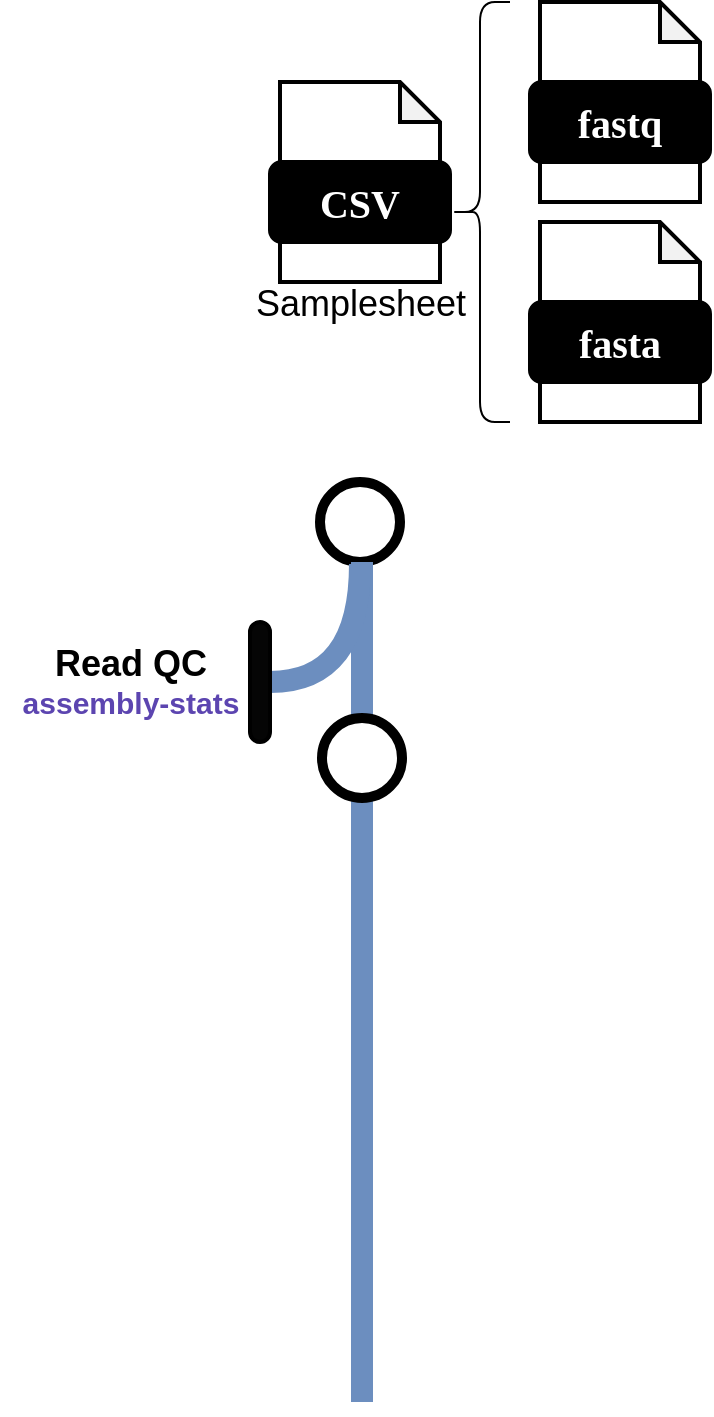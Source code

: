 <mxfile version="24.8.6">
  <diagram name="Page-1" id="nqxrVcMHJvyRHuvHEkZy">
    <mxGraphModel dx="1494" dy="680" grid="1" gridSize="10" guides="1" tooltips="1" connect="1" arrows="1" fold="1" page="1" pageScale="1" pageWidth="850" pageHeight="1100" math="0" shadow="0">
      <root>
        <mxCell id="0" />
        <mxCell id="1" parent="0" />
        <mxCell id="Nx9keAvjiDYeH18iiJ8U-1" value="" style="group" parent="1" vertex="1" connectable="0">
          <mxGeometry x="50" y="60" width="90" height="100" as="geometry" />
        </mxCell>
        <mxCell id="Nx9keAvjiDYeH18iiJ8U-2" value="" style="shape=note;whiteSpace=wrap;html=1;backgroundOutline=1;darkOpacity=0.05;rounded=1;size=20;strokeWidth=2;" parent="Nx9keAvjiDYeH18iiJ8U-1" vertex="1">
          <mxGeometry x="5" width="80" height="100" as="geometry" />
        </mxCell>
        <mxCell id="Nx9keAvjiDYeH18iiJ8U-3" value="&lt;font data-font-src=&quot;https://fonts.googleapis.com/css?family=Maven+Pro&quot; face=&quot;Maven Pro&quot; color=&quot;#ffffff&quot;&gt;&lt;b&gt;&lt;font style=&quot;font-size: 20px;&quot;&gt;CSV&lt;/font&gt;&lt;/b&gt;&lt;/font&gt;" style="rounded=1;whiteSpace=wrap;html=1;strokeWidth=2;fillColor=#000000;" parent="Nx9keAvjiDYeH18iiJ8U-1" vertex="1">
          <mxGeometry y="40" width="90" height="40" as="geometry" />
        </mxCell>
        <mxCell id="Nx9keAvjiDYeH18iiJ8U-4" value="&lt;font style=&quot;font-size: 18px;&quot; face=&quot;Helvetica&quot;&gt;Samplesheet&lt;/font&gt;" style="text;html=1;align=center;verticalAlign=middle;resizable=0;points=[];autosize=1;strokeColor=none;fillColor=none;" parent="1" vertex="1">
          <mxGeometry x="30" y="151" width="130" height="40" as="geometry" />
        </mxCell>
        <mxCell id="Nx9keAvjiDYeH18iiJ8U-6" value="" style="group" parent="1" vertex="1" connectable="0">
          <mxGeometry x="180" y="20" width="90" height="100" as="geometry" />
        </mxCell>
        <mxCell id="Nx9keAvjiDYeH18iiJ8U-7" value="" style="shape=note;whiteSpace=wrap;html=1;backgroundOutline=1;darkOpacity=0.05;rounded=1;size=20;strokeWidth=2;" parent="Nx9keAvjiDYeH18iiJ8U-6" vertex="1">
          <mxGeometry x="5" width="80" height="100" as="geometry" />
        </mxCell>
        <mxCell id="Nx9keAvjiDYeH18iiJ8U-8" value="&lt;font data-font-src=&quot;https://fonts.googleapis.com/css?family=Maven+Pro&quot; face=&quot;Maven Pro&quot; color=&quot;#ffffff&quot;&gt;&lt;b&gt;&lt;font style=&quot;font-size: 20px;&quot;&gt;fastq&lt;/font&gt;&lt;/b&gt;&lt;/font&gt;" style="rounded=1;whiteSpace=wrap;html=1;strokeWidth=2;fillColor=#000000;" parent="Nx9keAvjiDYeH18iiJ8U-6" vertex="1">
          <mxGeometry y="40" width="90" height="40" as="geometry" />
        </mxCell>
        <mxCell id="Nx9keAvjiDYeH18iiJ8U-9" value="" style="group" parent="1" vertex="1" connectable="0">
          <mxGeometry x="180" y="130" width="90" height="100" as="geometry" />
        </mxCell>
        <mxCell id="Nx9keAvjiDYeH18iiJ8U-10" value="" style="shape=note;whiteSpace=wrap;html=1;backgroundOutline=1;darkOpacity=0.05;rounded=1;size=20;strokeWidth=2;" parent="Nx9keAvjiDYeH18iiJ8U-9" vertex="1">
          <mxGeometry x="5" width="80" height="100" as="geometry" />
        </mxCell>
        <mxCell id="Nx9keAvjiDYeH18iiJ8U-11" value="&lt;font data-font-src=&quot;https://fonts.googleapis.com/css?family=Maven+Pro&quot; face=&quot;Maven Pro&quot; color=&quot;#ffffff&quot;&gt;&lt;b&gt;&lt;font style=&quot;font-size: 20px;&quot;&gt;fasta&lt;/font&gt;&lt;/b&gt;&lt;/font&gt;" style="rounded=1;whiteSpace=wrap;html=1;strokeWidth=2;fillColor=#000000;" parent="Nx9keAvjiDYeH18iiJ8U-9" vertex="1">
          <mxGeometry y="40" width="90" height="40" as="geometry" />
        </mxCell>
        <mxCell id="zZcAiMY3G3jVpwydMJzh-5" value="" style="shape=curlyBracket;whiteSpace=wrap;html=1;rounded=1;labelPosition=left;verticalLabelPosition=middle;align=right;verticalAlign=middle;size=0.5;" vertex="1" parent="1">
          <mxGeometry x="140" y="20" width="30" height="210" as="geometry" />
        </mxCell>
        <mxCell id="zZcAiMY3G3jVpwydMJzh-6" value="" style="ellipse;whiteSpace=wrap;html=1;aspect=fixed;rounded=1;rotation=0;strokeWidth=5;" vertex="1" parent="1">
          <mxGeometry x="75" y="260" width="40" height="40" as="geometry" />
        </mxCell>
        <mxCell id="zZcAiMY3G3jVpwydMJzh-14" value="" style="group" vertex="1" connectable="0" parent="1">
          <mxGeometry x="76" y="300" width="40" height="420" as="geometry" />
        </mxCell>
        <mxCell id="zZcAiMY3G3jVpwydMJzh-11" value="" style="endArrow=none;html=1;rounded=1;strokeWidth=11;fontSize=12;startSize=8;endSize=8;curved=1;exitX=0.5;exitY=1;exitDx=0;exitDy=0;fillColor=#dae8fc;strokeColor=#6c8ebf;" edge="1" parent="zZcAiMY3G3jVpwydMJzh-14" source="zZcAiMY3G3jVpwydMJzh-12">
          <mxGeometry width="50" height="50" relative="1" as="geometry">
            <mxPoint x="20.0" as="sourcePoint" />
            <mxPoint x="20" y="420" as="targetPoint" />
          </mxGeometry>
        </mxCell>
        <mxCell id="zZcAiMY3G3jVpwydMJzh-13" value="" style="endArrow=none;html=1;rounded=1;strokeWidth=11;fontSize=12;startSize=8;endSize=8;curved=1;exitX=0.5;exitY=1;exitDx=0;exitDy=0;fillColor=#dae8fc;strokeColor=#6c8ebf;" edge="1" parent="zZcAiMY3G3jVpwydMJzh-14" target="zZcAiMY3G3jVpwydMJzh-12">
          <mxGeometry width="50" height="50" relative="1" as="geometry">
            <mxPoint x="20.0" as="sourcePoint" />
            <mxPoint x="20" y="420" as="targetPoint" />
          </mxGeometry>
        </mxCell>
        <mxCell id="zZcAiMY3G3jVpwydMJzh-12" value="" style="ellipse;whiteSpace=wrap;html=1;aspect=fixed;rounded=1;rotation=0;strokeWidth=5;" vertex="1" parent="zZcAiMY3G3jVpwydMJzh-14">
          <mxGeometry y="78" width="40" height="40" as="geometry" />
        </mxCell>
        <mxCell id="zZcAiMY3G3jVpwydMJzh-21" value="" style="endArrow=none;html=1;rounded=1;strokeWidth=11;fontSize=12;startSize=8;endSize=8;curved=1;exitX=0.5;exitY=1;exitDx=0;exitDy=0;fillColor=#dae8fc;strokeColor=#6c8ebf;edgeStyle=orthogonalEdgeStyle;entryX=1;entryY=0.5;entryDx=0;entryDy=0;" edge="1" parent="zZcAiMY3G3jVpwydMJzh-14" target="zZcAiMY3G3jVpwydMJzh-24">
          <mxGeometry width="50" height="50" relative="1" as="geometry">
            <mxPoint x="19.0" y="1" as="sourcePoint" />
            <mxPoint x="-21" y="60" as="targetPoint" />
            <Array as="points">
              <mxPoint x="19" y="60" />
            </Array>
          </mxGeometry>
        </mxCell>
        <mxCell id="zZcAiMY3G3jVpwydMJzh-24" value="" style="rounded=1;whiteSpace=wrap;html=1;strokeWidth=2;arcSize=50;fillColor=#050505;" vertex="1" parent="1">
          <mxGeometry x="40" y="330" width="10" height="60" as="geometry" />
        </mxCell>
        <mxCell id="zZcAiMY3G3jVpwydMJzh-27" value="&lt;span style=&quot;font-size: 18px;&quot;&gt;&lt;b&gt;Read QC&lt;/b&gt;&lt;/span&gt;&lt;div&gt;&lt;b style=&quot;&quot;&gt;&lt;font color=&quot;#5c45b0&quot; style=&quot;font-size: 15px;&quot;&gt;assembly-stats&lt;/font&gt;&lt;/b&gt;&lt;/div&gt;" style="text;html=1;align=center;verticalAlign=middle;resizable=0;points=[];autosize=1;strokeColor=none;fillColor=none;" vertex="1" parent="1">
          <mxGeometry x="-85" y="335" width="130" height="50" as="geometry" />
        </mxCell>
      </root>
    </mxGraphModel>
  </diagram>
</mxfile>
